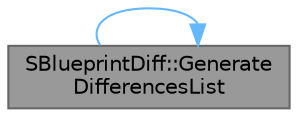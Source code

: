 digraph "SBlueprintDiff::GenerateDifferencesList"
{
 // INTERACTIVE_SVG=YES
 // LATEX_PDF_SIZE
  bgcolor="transparent";
  edge [fontname=Helvetica,fontsize=10,labelfontname=Helvetica,labelfontsize=10];
  node [fontname=Helvetica,fontsize=10,shape=box,height=0.2,width=0.4];
  rankdir="LR";
  Node1 [id="Node000001",label="SBlueprintDiff::Generate\lDifferencesList",height=0.2,width=0.4,color="gray40", fillcolor="grey60", style="filled", fontcolor="black",tooltip="Function used to generate the list of differences and the widgets needed to calculate that list."];
  Node1 -> Node1 [id="edge1_Node000001_Node000001",color="steelblue1",style="solid",tooltip=" "];
}
